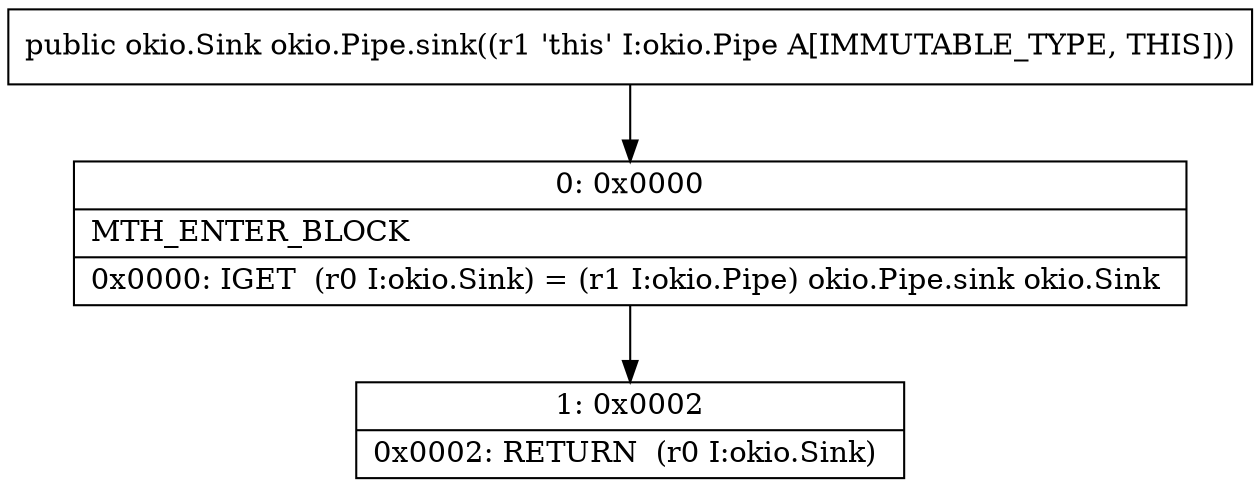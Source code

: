 digraph "CFG forokio.Pipe.sink()Lokio\/Sink;" {
Node_0 [shape=record,label="{0\:\ 0x0000|MTH_ENTER_BLOCK\l|0x0000: IGET  (r0 I:okio.Sink) = (r1 I:okio.Pipe) okio.Pipe.sink okio.Sink \l}"];
Node_1 [shape=record,label="{1\:\ 0x0002|0x0002: RETURN  (r0 I:okio.Sink) \l}"];
MethodNode[shape=record,label="{public okio.Sink okio.Pipe.sink((r1 'this' I:okio.Pipe A[IMMUTABLE_TYPE, THIS])) }"];
MethodNode -> Node_0;
Node_0 -> Node_1;
}

